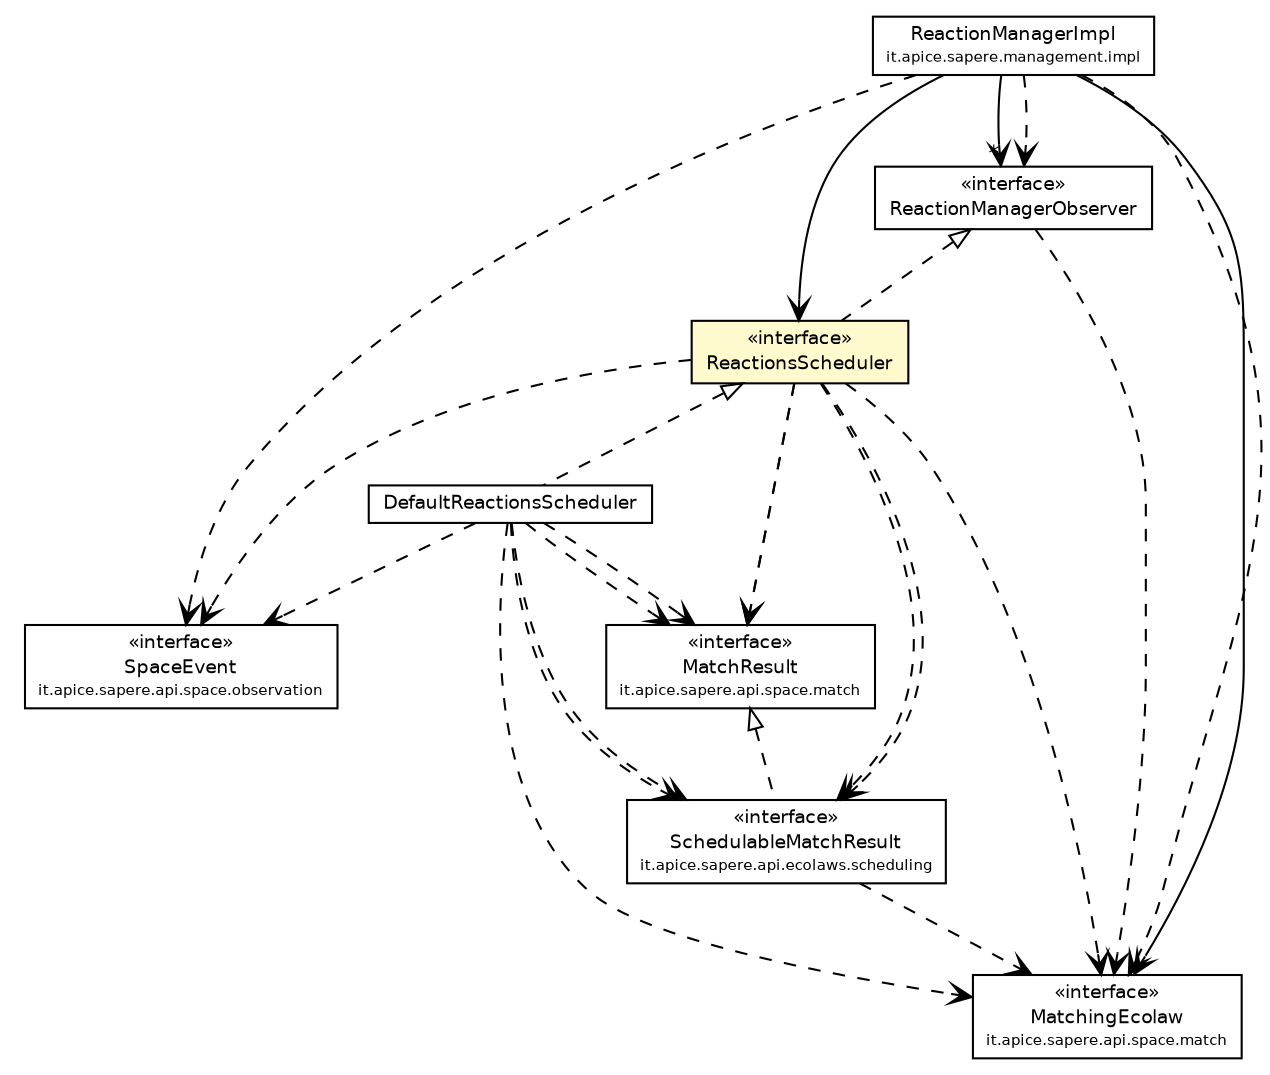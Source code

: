 #!/usr/local/bin/dot
#
# Class diagram 
# Generated by UmlGraph version 4.4 (http://www.spinellis.gr/sw/umlgraph)
#

digraph G {
	edge [fontname="Helvetica",fontsize=10,labelfontname="Helvetica",labelfontsize=10];
	node [fontname="Helvetica",fontsize=10,shape=plaintext];
	// it.apice.sapere.api.ecolaws.scheduling.SchedulableMatchResult
	c55646 [label=<<table border="0" cellborder="1" cellspacing="0" cellpadding="2" port="p" href="../api/ecolaws/scheduling/SchedulableMatchResult.html">
		<tr><td><table border="0" cellspacing="0" cellpadding="1">
			<tr><td> &laquo;interface&raquo; </td></tr>
			<tr><td> SchedulableMatchResult </td></tr>
			<tr><td><font point-size="7.0"> it.apice.sapere.api.ecolaws.scheduling </font></td></tr>
		</table></td></tr>
		</table>>, fontname="Helvetica", fontcolor="black", fontsize=9.0];
	// it.apice.sapere.api.space.match.MatchResult
	c55702 [label=<<table border="0" cellborder="1" cellspacing="0" cellpadding="2" port="p" href="../api/space/match/MatchResult.html">
		<tr><td><table border="0" cellspacing="0" cellpadding="1">
			<tr><td> &laquo;interface&raquo; </td></tr>
			<tr><td> MatchResult </td></tr>
			<tr><td><font point-size="7.0"> it.apice.sapere.api.space.match </font></td></tr>
		</table></td></tr>
		</table>>, fontname="Helvetica", fontcolor="black", fontsize=9.0];
	// it.apice.sapere.api.space.match.MatchingEcolaw
	c55704 [label=<<table border="0" cellborder="1" cellspacing="0" cellpadding="2" port="p" href="../api/space/match/MatchingEcolaw.html">
		<tr><td><table border="0" cellspacing="0" cellpadding="1">
			<tr><td> &laquo;interface&raquo; </td></tr>
			<tr><td> MatchingEcolaw </td></tr>
			<tr><td><font point-size="7.0"> it.apice.sapere.api.space.match </font></td></tr>
		</table></td></tr>
		</table>>, fontname="Helvetica", fontcolor="black", fontsize=9.0];
	// it.apice.sapere.api.space.observation.SpaceEvent
	c55707 [label=<<table border="0" cellborder="1" cellspacing="0" cellpadding="2" port="p" href="../api/space/observation/SpaceEvent.html">
		<tr><td><table border="0" cellspacing="0" cellpadding="1">
			<tr><td> &laquo;interface&raquo; </td></tr>
			<tr><td> SpaceEvent </td></tr>
			<tr><td><font point-size="7.0"> it.apice.sapere.api.space.observation </font></td></tr>
		</table></td></tr>
		</table>>, fontname="Helvetica", fontcolor="black", fontsize=9.0];
	// it.apice.sapere.management.ReactionsScheduler
	c55790 [label=<<table border="0" cellborder="1" cellspacing="0" cellpadding="2" port="p" bgcolor="lemonChiffon" href="./ReactionsScheduler.html">
		<tr><td><table border="0" cellspacing="0" cellpadding="1">
			<tr><td> &laquo;interface&raquo; </td></tr>
			<tr><td> ReactionsScheduler </td></tr>
		</table></td></tr>
		</table>>, fontname="Helvetica", fontcolor="black", fontsize=9.0];
	// it.apice.sapere.management.ReactionManagerObserver
	c55791 [label=<<table border="0" cellborder="1" cellspacing="0" cellpadding="2" port="p" href="./ReactionManagerObserver.html">
		<tr><td><table border="0" cellspacing="0" cellpadding="1">
			<tr><td> &laquo;interface&raquo; </td></tr>
			<tr><td> ReactionManagerObserver </td></tr>
		</table></td></tr>
		</table>>, fontname="Helvetica", fontcolor="black", fontsize=9.0];
	// it.apice.sapere.management.DefaultReactionsScheduler
	c55793 [label=<<table border="0" cellborder="1" cellspacing="0" cellpadding="2" port="p" href="./DefaultReactionsScheduler.html">
		<tr><td><table border="0" cellspacing="0" cellpadding="1">
			<tr><td> DefaultReactionsScheduler </td></tr>
		</table></td></tr>
		</table>>, fontname="Helvetica", fontcolor="black", fontsize=9.0];
	// it.apice.sapere.management.impl.ReactionManagerImpl
	c55797 [label=<<table border="0" cellborder="1" cellspacing="0" cellpadding="2" port="p" href="./impl/ReactionManagerImpl.html">
		<tr><td><table border="0" cellspacing="0" cellpadding="1">
			<tr><td> ReactionManagerImpl </td></tr>
			<tr><td><font point-size="7.0"> it.apice.sapere.management.impl </font></td></tr>
		</table></td></tr>
		</table>>, fontname="Helvetica", fontcolor="black", fontsize=9.0];
	//it.apice.sapere.api.ecolaws.scheduling.SchedulableMatchResult implements it.apice.sapere.api.space.match.MatchResult
	c55702:p -> c55646:p [dir=back,arrowtail=empty,style=dashed];
	//it.apice.sapere.management.ReactionsScheduler implements it.apice.sapere.management.ReactionManagerObserver
	c55791:p -> c55790:p [dir=back,arrowtail=empty,style=dashed];
	//it.apice.sapere.management.DefaultReactionsScheduler implements it.apice.sapere.management.ReactionsScheduler
	c55790:p -> c55793:p [dir=back,arrowtail=empty,style=dashed];
	// it.apice.sapere.management.impl.ReactionManagerImpl NAVASSOC it.apice.sapere.management.ReactionManagerObserver
	c55797:p -> c55791:p [taillabel="", label="", headlabel="*", fontname="Helvetica", fontcolor="black", fontsize=10.0, color="black", arrowhead=open];
	// it.apice.sapere.management.impl.ReactionManagerImpl NAVASSOC it.apice.sapere.api.space.match.MatchingEcolaw
	c55797:p -> c55704:p [taillabel="", label="", headlabel="", fontname="Helvetica", fontcolor="black", fontsize=10.0, color="black", arrowhead=open];
	// it.apice.sapere.management.impl.ReactionManagerImpl NAVASSOC it.apice.sapere.management.ReactionsScheduler
	c55797:p -> c55790:p [taillabel="", label="", headlabel="", fontname="Helvetica", fontcolor="black", fontsize=10.0, color="black", arrowhead=open];
	// it.apice.sapere.api.ecolaws.scheduling.SchedulableMatchResult DEPEND it.apice.sapere.api.space.match.MatchingEcolaw
	c55646:p -> c55704:p [taillabel="", label="", headlabel="", fontname="Helvetica", fontcolor="black", fontsize=10.0, color="black", arrowhead=open, style=dashed];
	// it.apice.sapere.management.ReactionsScheduler DEPEND it.apice.sapere.api.space.match.MatchResult
	c55790:p -> c55702:p [taillabel="", label="", headlabel="", fontname="Helvetica", fontcolor="black", fontsize=10.0, color="black", arrowhead=open, style=dashed];
	// it.apice.sapere.management.ReactionsScheduler DEPEND it.apice.sapere.api.space.observation.SpaceEvent
	c55790:p -> c55707:p [taillabel="", label="", headlabel="", fontname="Helvetica", fontcolor="black", fontsize=10.0, color="black", arrowhead=open, style=dashed];
	// it.apice.sapere.management.ReactionsScheduler DEPEND it.apice.sapere.api.ecolaws.scheduling.SchedulableMatchResult
	c55790:p -> c55646:p [taillabel="", label="", headlabel="", fontname="Helvetica", fontcolor="black", fontsize=10.0, color="black", arrowhead=open, style=dashed];
	// it.apice.sapere.management.ReactionsScheduler DEPEND it.apice.sapere.api.ecolaws.scheduling.SchedulableMatchResult
	c55790:p -> c55646:p [taillabel="", label="", headlabel="", fontname="Helvetica", fontcolor="black", fontsize=10.0, color="black", arrowhead=open, style=dashed];
	// it.apice.sapere.management.ReactionsScheduler DEPEND it.apice.sapere.api.space.match.MatchingEcolaw
	c55790:p -> c55704:p [taillabel="", label="", headlabel="", fontname="Helvetica", fontcolor="black", fontsize=10.0, color="black", arrowhead=open, style=dashed];
	// it.apice.sapere.management.ReactionsScheduler DEPEND it.apice.sapere.api.space.match.MatchResult
	c55790:p -> c55702:p [taillabel="", label="", headlabel="", fontname="Helvetica", fontcolor="black", fontsize=10.0, color="black", arrowhead=open, style=dashed];
	// it.apice.sapere.management.ReactionManagerObserver DEPEND it.apice.sapere.api.space.match.MatchingEcolaw
	c55791:p -> c55704:p [taillabel="", label="", headlabel="", fontname="Helvetica", fontcolor="black", fontsize=10.0, color="black", arrowhead=open, style=dashed];
	// it.apice.sapere.management.DefaultReactionsScheduler DEPEND it.apice.sapere.api.space.observation.SpaceEvent
	c55793:p -> c55707:p [taillabel="", label="", headlabel="", fontname="Helvetica", fontcolor="black", fontsize=10.0, color="black", arrowhead=open, style=dashed];
	// it.apice.sapere.management.DefaultReactionsScheduler DEPEND it.apice.sapere.api.ecolaws.scheduling.SchedulableMatchResult
	c55793:p -> c55646:p [taillabel="", label="", headlabel="", fontname="Helvetica", fontcolor="black", fontsize=10.0, color="black", arrowhead=open, style=dashed];
	// it.apice.sapere.management.DefaultReactionsScheduler DEPEND it.apice.sapere.api.space.match.MatchingEcolaw
	c55793:p -> c55704:p [taillabel="", label="", headlabel="", fontname="Helvetica", fontcolor="black", fontsize=10.0, color="black", arrowhead=open, style=dashed];
	// it.apice.sapere.management.DefaultReactionsScheduler DEPEND it.apice.sapere.api.ecolaws.scheduling.SchedulableMatchResult
	c55793:p -> c55646:p [taillabel="", label="", headlabel="", fontname="Helvetica", fontcolor="black", fontsize=10.0, color="black", arrowhead=open, style=dashed];
	// it.apice.sapere.management.DefaultReactionsScheduler DEPEND it.apice.sapere.api.space.match.MatchResult
	c55793:p -> c55702:p [taillabel="", label="", headlabel="", fontname="Helvetica", fontcolor="black", fontsize=10.0, color="black", arrowhead=open, style=dashed];
	// it.apice.sapere.management.DefaultReactionsScheduler DEPEND it.apice.sapere.api.space.match.MatchResult
	c55793:p -> c55702:p [taillabel="", label="", headlabel="", fontname="Helvetica", fontcolor="black", fontsize=10.0, color="black", arrowhead=open, style=dashed];
	// it.apice.sapere.management.impl.ReactionManagerImpl DEPEND it.apice.sapere.api.space.observation.SpaceEvent
	c55797:p -> c55707:p [taillabel="", label="", headlabel="", fontname="Helvetica", fontcolor="black", fontsize=10.0, color="black", arrowhead=open, style=dashed];
	// it.apice.sapere.management.impl.ReactionManagerImpl DEPEND it.apice.sapere.api.space.match.MatchingEcolaw
	c55797:p -> c55704:p [taillabel="", label="", headlabel="", fontname="Helvetica", fontcolor="black", fontsize=10.0, color="black", arrowhead=open, style=dashed];
	// it.apice.sapere.management.impl.ReactionManagerImpl DEPEND it.apice.sapere.management.ReactionManagerObserver
	c55797:p -> c55791:p [taillabel="", label="", headlabel="", fontname="Helvetica", fontcolor="black", fontsize=10.0, color="black", arrowhead=open, style=dashed];
}

